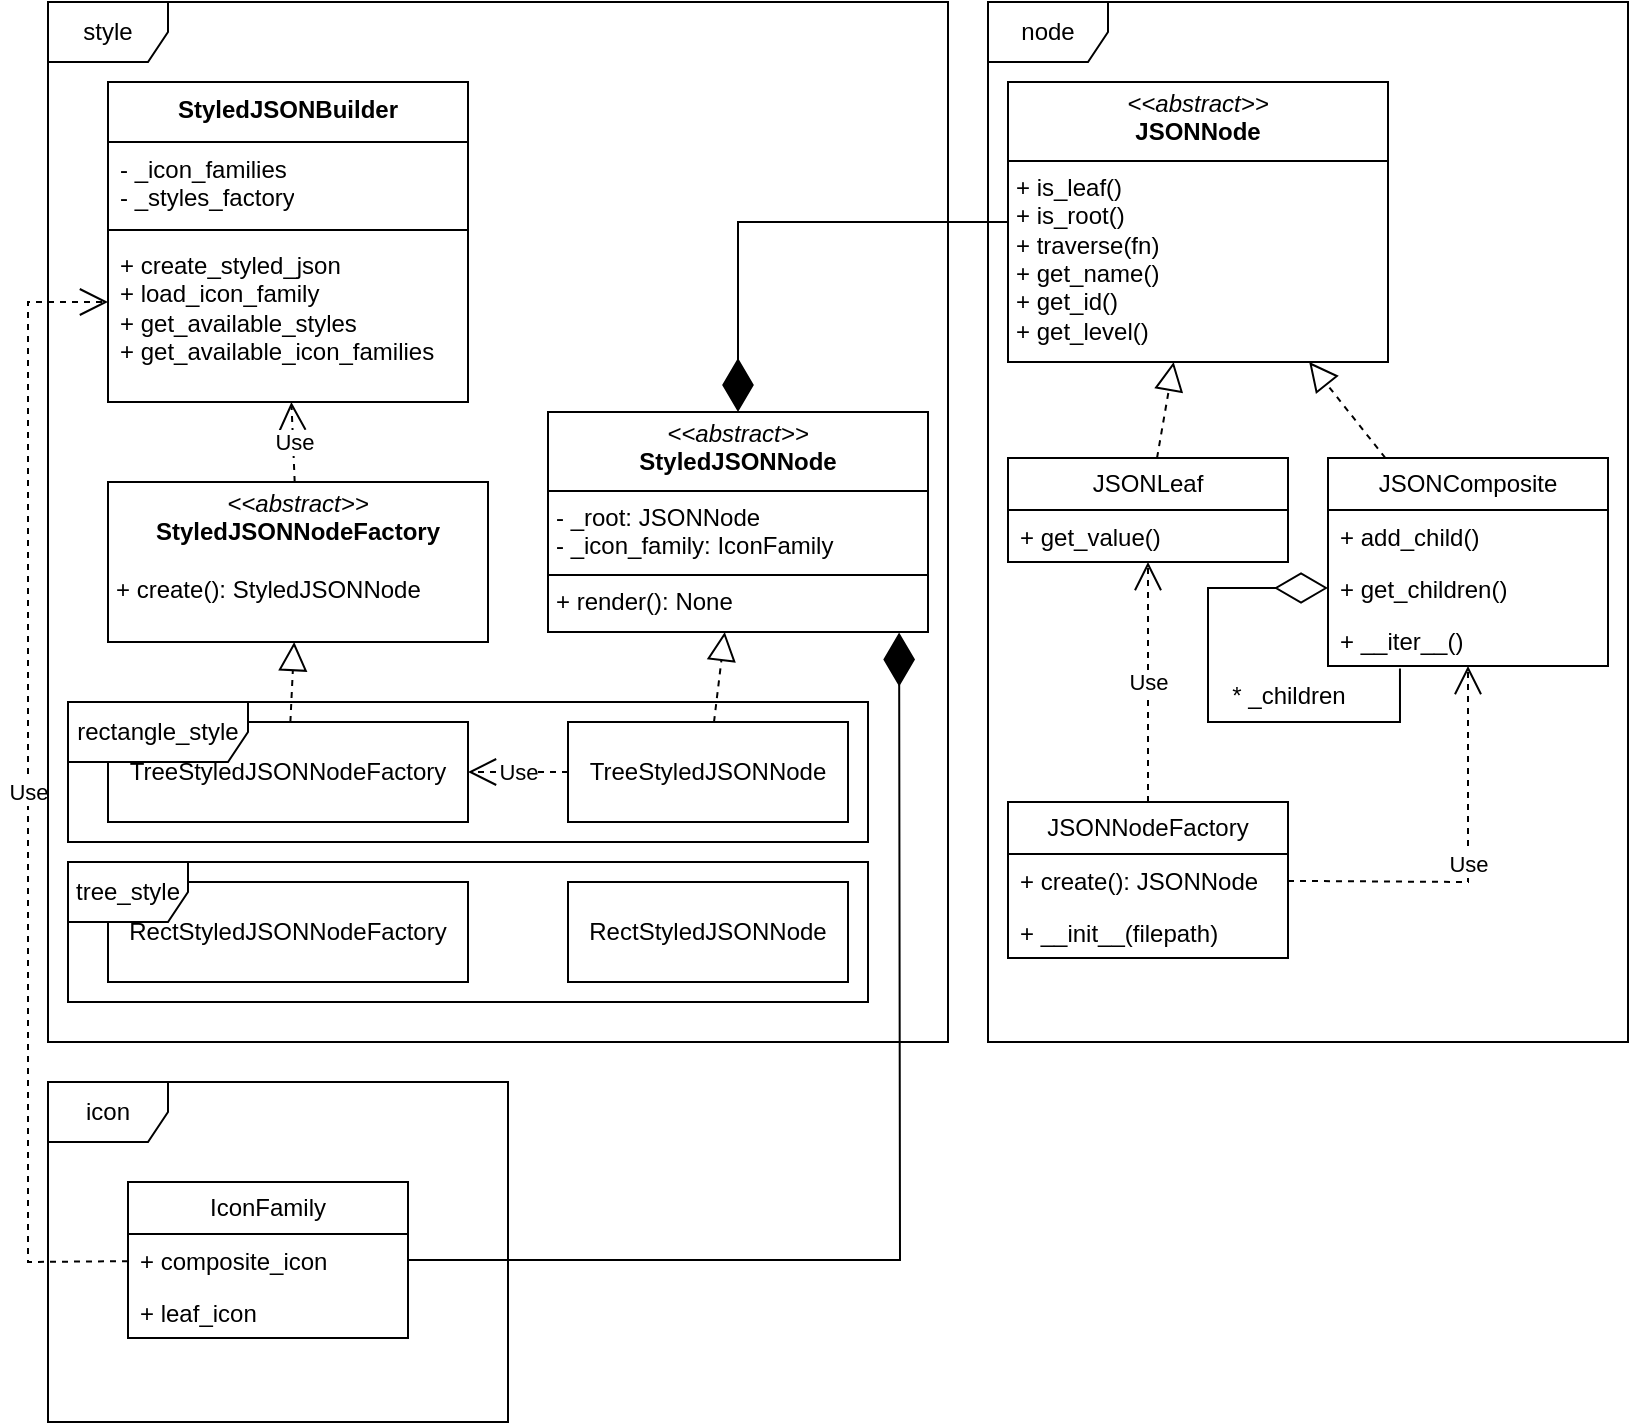 <mxfile version="24.2.5" type="device">
  <diagram name="第 1 页" id="dd8Ief-eSnG62RRitFIg">
    <mxGraphModel dx="1050" dy="621" grid="1" gridSize="10" guides="1" tooltips="1" connect="1" arrows="1" fold="1" page="1" pageScale="1" pageWidth="827" pageHeight="1169" math="0" shadow="0">
      <root>
        <mxCell id="0" />
        <mxCell id="1" parent="0" />
        <mxCell id="xlBUhAOjgUUv_5dzLIww-1" value="&lt;p style=&quot;margin:0px;margin-top:4px;text-align:center;&quot;&gt;&lt;i&gt;&amp;lt;&amp;lt;abstract&amp;gt;&amp;gt;&lt;/i&gt;&lt;br&gt;&lt;b&gt;StyledJSONNode&lt;/b&gt;&lt;/p&gt;&lt;hr size=&quot;1&quot; style=&quot;border-style:solid;&quot;&gt;&lt;p style=&quot;margin:0px;margin-left:4px;&quot;&gt;- _root: JSONNode&lt;br&gt;- _icon_family: IconFamily&lt;/p&gt;&lt;hr size=&quot;1&quot; style=&quot;border-style:solid;&quot;&gt;&lt;p style=&quot;margin:0px;margin-left:4px;&quot;&gt;+ render(): None&lt;br&gt;&lt;/p&gt;" style="verticalAlign=top;align=left;overflow=fill;html=1;whiteSpace=wrap;" vertex="1" parent="1">
          <mxGeometry x="280" y="215" width="190" height="110" as="geometry" />
        </mxCell>
        <mxCell id="xlBUhAOjgUUv_5dzLIww-2" value="&lt;p style=&quot;margin:0px;margin-top:4px;text-align:center;&quot;&gt;&lt;i&gt;&amp;lt;&amp;lt;abstract&amp;gt;&amp;gt;&lt;/i&gt;&lt;br&gt;&lt;b&gt;StyledJSONNodeFactory&lt;/b&gt;&lt;/p&gt;&lt;p style=&quot;margin:0px;margin-left:4px;&quot;&gt;&lt;/p&gt;&lt;p style=&quot;margin:0px;margin-left:4px;&quot;&gt;&lt;br&gt;&lt;/p&gt;&lt;p style=&quot;margin:0px;margin-left:4px;&quot;&gt;+ create(): StyledJSONNode&lt;br&gt;&lt;/p&gt;" style="verticalAlign=top;align=left;overflow=fill;html=1;whiteSpace=wrap;" vertex="1" parent="1">
          <mxGeometry x="60" y="250" width="190" height="80" as="geometry" />
        </mxCell>
        <mxCell id="xlBUhAOjgUUv_5dzLIww-7" value="TreeStyledJSONNode" style="html=1;whiteSpace=wrap;" vertex="1" parent="1">
          <mxGeometry x="290" y="370" width="140" height="50" as="geometry" />
        </mxCell>
        <mxCell id="xlBUhAOjgUUv_5dzLIww-8" value="RectStyledJSONNode" style="html=1;whiteSpace=wrap;" vertex="1" parent="1">
          <mxGeometry x="290" y="450" width="140" height="50" as="geometry" />
        </mxCell>
        <mxCell id="xlBUhAOjgUUv_5dzLIww-9" value="TreeStyledJSONNodeFactory" style="html=1;whiteSpace=wrap;" vertex="1" parent="1">
          <mxGeometry x="60" y="370" width="180" height="50" as="geometry" />
        </mxCell>
        <mxCell id="xlBUhAOjgUUv_5dzLIww-10" value="RectStyledJSONNodeFactory" style="html=1;whiteSpace=wrap;" vertex="1" parent="1">
          <mxGeometry x="60" y="450" width="180" height="50" as="geometry" />
        </mxCell>
        <mxCell id="xlBUhAOjgUUv_5dzLIww-11" style="edgeStyle=orthogonalEdgeStyle;rounded=0;orthogonalLoop=1;jettySize=auto;html=1;exitX=0.5;exitY=1;exitDx=0;exitDy=0;" edge="1" parent="1" source="xlBUhAOjgUUv_5dzLIww-2" target="xlBUhAOjgUUv_5dzLIww-2">
          <mxGeometry relative="1" as="geometry" />
        </mxCell>
        <mxCell id="xlBUhAOjgUUv_5dzLIww-16" value="StyledJSONBuilder" style="swimlane;fontStyle=1;align=center;verticalAlign=top;childLayout=stackLayout;horizontal=1;startSize=30;horizontalStack=0;resizeParent=1;resizeParentMax=0;resizeLast=0;collapsible=1;marginBottom=0;whiteSpace=wrap;html=1;" vertex="1" parent="1">
          <mxGeometry x="60" y="50" width="180" height="160" as="geometry" />
        </mxCell>
        <mxCell id="xlBUhAOjgUUv_5dzLIww-17" value="- _icon_families&lt;div&gt;- _styles_factory&lt;/div&gt;" style="text;strokeColor=none;fillColor=none;align=left;verticalAlign=top;spacingLeft=4;spacingRight=4;overflow=hidden;rotatable=0;points=[[0,0.5],[1,0.5]];portConstraint=eastwest;whiteSpace=wrap;html=1;" vertex="1" parent="xlBUhAOjgUUv_5dzLIww-16">
          <mxGeometry y="30" width="180" height="40" as="geometry" />
        </mxCell>
        <mxCell id="xlBUhAOjgUUv_5dzLIww-18" value="" style="line;strokeWidth=1;fillColor=none;align=left;verticalAlign=middle;spacingTop=-1;spacingLeft=3;spacingRight=3;rotatable=0;labelPosition=right;points=[];portConstraint=eastwest;strokeColor=inherit;" vertex="1" parent="xlBUhAOjgUUv_5dzLIww-16">
          <mxGeometry y="70" width="180" height="8" as="geometry" />
        </mxCell>
        <mxCell id="xlBUhAOjgUUv_5dzLIww-19" value="+ create_styled_json&lt;div&gt;+ load_icon_family&lt;/div&gt;&lt;div&gt;+ get_available_styles&lt;/div&gt;&lt;div&gt;+ get_available_icon_families&lt;/div&gt;" style="text;strokeColor=none;fillColor=none;align=left;verticalAlign=top;spacingLeft=4;spacingRight=4;overflow=hidden;rotatable=0;points=[[0,0.5],[1,0.5]];portConstraint=eastwest;whiteSpace=wrap;html=1;" vertex="1" parent="xlBUhAOjgUUv_5dzLIww-16">
          <mxGeometry y="78" width="180" height="82" as="geometry" />
        </mxCell>
        <mxCell id="xlBUhAOjgUUv_5dzLIww-20" value="IconFamily" style="swimlane;fontStyle=0;childLayout=stackLayout;horizontal=1;startSize=26;fillColor=none;horizontalStack=0;resizeParent=1;resizeParentMax=0;resizeLast=0;collapsible=1;marginBottom=0;whiteSpace=wrap;html=1;" vertex="1" parent="1">
          <mxGeometry x="70" y="600" width="140" height="78" as="geometry" />
        </mxCell>
        <mxCell id="xlBUhAOjgUUv_5dzLIww-22" value="+ composite_icon" style="text;strokeColor=none;fillColor=none;align=left;verticalAlign=top;spacingLeft=4;spacingRight=4;overflow=hidden;rotatable=0;points=[[0,0.5],[1,0.5]];portConstraint=eastwest;whiteSpace=wrap;html=1;" vertex="1" parent="xlBUhAOjgUUv_5dzLIww-20">
          <mxGeometry y="26" width="140" height="26" as="geometry" />
        </mxCell>
        <mxCell id="xlBUhAOjgUUv_5dzLIww-23" value="+ leaf_icon" style="text;strokeColor=none;fillColor=none;align=left;verticalAlign=top;spacingLeft=4;spacingRight=4;overflow=hidden;rotatable=0;points=[[0,0.5],[1,0.5]];portConstraint=eastwest;whiteSpace=wrap;html=1;" vertex="1" parent="xlBUhAOjgUUv_5dzLIww-20">
          <mxGeometry y="52" width="140" height="26" as="geometry" />
        </mxCell>
        <mxCell id="xlBUhAOjgUUv_5dzLIww-28" value="&lt;p style=&quot;margin:0px;margin-top:4px;text-align:center;&quot;&gt;&lt;i&gt;&amp;lt;&amp;lt;abstract&amp;gt;&amp;gt;&lt;/i&gt;&lt;br&gt;&lt;b&gt;JSONNode&lt;/b&gt;&lt;/p&gt;&lt;hr size=&quot;1&quot; style=&quot;border-style:solid;&quot;&gt;&lt;p style=&quot;margin:0px;margin-left:4px;&quot;&gt;&lt;span style=&quot;background-color: initial;&quot;&gt;+ is_leaf()&lt;/span&gt;&lt;/p&gt;&lt;p style=&quot;margin:0px;margin-left:4px;&quot;&gt;+ is_root()&lt;/p&gt;&lt;p style=&quot;margin:0px;margin-left:4px;&quot;&gt;+ traverse(fn)&lt;/p&gt;&lt;p style=&quot;margin:0px;margin-left:4px;&quot;&gt;+ get_name()&lt;/p&gt;&lt;p style=&quot;margin:0px;margin-left:4px;&quot;&gt;+ get_id()&lt;/p&gt;&lt;p style=&quot;margin:0px;margin-left:4px;&quot;&gt;+ get_level()&lt;/p&gt;&lt;p style=&quot;margin:0px;margin-left:4px;&quot;&gt;&lt;br&gt;&lt;/p&gt;" style="verticalAlign=top;align=left;overflow=fill;html=1;whiteSpace=wrap;" vertex="1" parent="1">
          <mxGeometry x="510" y="50" width="190" height="140" as="geometry" />
        </mxCell>
        <mxCell id="xlBUhAOjgUUv_5dzLIww-29" value="JSONComposite" style="swimlane;fontStyle=0;childLayout=stackLayout;horizontal=1;startSize=26;fillColor=none;horizontalStack=0;resizeParent=1;resizeParentMax=0;resizeLast=0;collapsible=1;marginBottom=0;whiteSpace=wrap;html=1;" vertex="1" parent="1">
          <mxGeometry x="670" y="238" width="140" height="104" as="geometry" />
        </mxCell>
        <mxCell id="xlBUhAOjgUUv_5dzLIww-30" value="+ add_child()" style="text;strokeColor=none;fillColor=none;align=left;verticalAlign=top;spacingLeft=4;spacingRight=4;overflow=hidden;rotatable=0;points=[[0,0.5],[1,0.5]];portConstraint=eastwest;whiteSpace=wrap;html=1;" vertex="1" parent="xlBUhAOjgUUv_5dzLIww-29">
          <mxGeometry y="26" width="140" height="26" as="geometry" />
        </mxCell>
        <mxCell id="xlBUhAOjgUUv_5dzLIww-31" value="+ get_children()" style="text;strokeColor=none;fillColor=none;align=left;verticalAlign=top;spacingLeft=4;spacingRight=4;overflow=hidden;rotatable=0;points=[[0,0.5],[1,0.5]];portConstraint=eastwest;whiteSpace=wrap;html=1;" vertex="1" parent="xlBUhAOjgUUv_5dzLIww-29">
          <mxGeometry y="52" width="140" height="26" as="geometry" />
        </mxCell>
        <mxCell id="xlBUhAOjgUUv_5dzLIww-32" value="+ __iter__()" style="text;strokeColor=none;fillColor=none;align=left;verticalAlign=top;spacingLeft=4;spacingRight=4;overflow=hidden;rotatable=0;points=[[0,0.5],[1,0.5]];portConstraint=eastwest;whiteSpace=wrap;html=1;" vertex="1" parent="xlBUhAOjgUUv_5dzLIww-29">
          <mxGeometry y="78" width="140" height="26" as="geometry" />
        </mxCell>
        <mxCell id="xlBUhAOjgUUv_5dzLIww-40" value="" style="endArrow=diamondThin;endFill=0;endSize=24;html=1;rounded=0;exitX=0.257;exitY=1.046;exitDx=0;exitDy=0;exitPerimeter=0;entryX=0;entryY=0.5;entryDx=0;entryDy=0;" edge="1" parent="xlBUhAOjgUUv_5dzLIww-29" source="xlBUhAOjgUUv_5dzLIww-32" target="xlBUhAOjgUUv_5dzLIww-31">
          <mxGeometry width="160" relative="1" as="geometry">
            <mxPoint x="130" y="-98" as="sourcePoint" />
            <mxPoint x="-170" y="82" as="targetPoint" />
            <Array as="points">
              <mxPoint x="36" y="132" />
              <mxPoint x="-60" y="132" />
              <mxPoint x="-60" y="65" />
            </Array>
          </mxGeometry>
        </mxCell>
        <mxCell id="xlBUhAOjgUUv_5dzLIww-34" value="JSONLeaf" style="swimlane;fontStyle=0;childLayout=stackLayout;horizontal=1;startSize=26;fillColor=none;horizontalStack=0;resizeParent=1;resizeParentMax=0;resizeLast=0;collapsible=1;marginBottom=0;whiteSpace=wrap;html=1;" vertex="1" parent="1">
          <mxGeometry x="510" y="238" width="140" height="52" as="geometry" />
        </mxCell>
        <mxCell id="xlBUhAOjgUUv_5dzLIww-35" value="+ get_value()" style="text;strokeColor=none;fillColor=none;align=left;verticalAlign=top;spacingLeft=4;spacingRight=4;overflow=hidden;rotatable=0;points=[[0,0.5],[1,0.5]];portConstraint=eastwest;whiteSpace=wrap;html=1;" vertex="1" parent="xlBUhAOjgUUv_5dzLIww-34">
          <mxGeometry y="26" width="140" height="26" as="geometry" />
        </mxCell>
        <mxCell id="xlBUhAOjgUUv_5dzLIww-38" value="" style="endArrow=block;dashed=1;endFill=0;endSize=12;html=1;rounded=0;" edge="1" parent="1" source="xlBUhAOjgUUv_5dzLIww-34" target="xlBUhAOjgUUv_5dzLIww-28">
          <mxGeometry width="160" relative="1" as="geometry">
            <mxPoint x="340" y="320" as="sourcePoint" />
            <mxPoint x="500" y="320" as="targetPoint" />
          </mxGeometry>
        </mxCell>
        <mxCell id="xlBUhAOjgUUv_5dzLIww-39" value="" style="endArrow=block;dashed=1;endFill=0;endSize=12;html=1;rounded=0;" edge="1" parent="1" source="xlBUhAOjgUUv_5dzLIww-29" target="xlBUhAOjgUUv_5dzLIww-28">
          <mxGeometry width="160" relative="1" as="geometry">
            <mxPoint x="340" y="320" as="sourcePoint" />
            <mxPoint x="500" y="320" as="targetPoint" />
          </mxGeometry>
        </mxCell>
        <mxCell id="xlBUhAOjgUUv_5dzLIww-41" value="* _children" style="text;html=1;align=center;verticalAlign=middle;resizable=0;points=[];autosize=1;strokeColor=none;fillColor=none;" vertex="1" parent="1">
          <mxGeometry x="610" y="342" width="80" height="30" as="geometry" />
        </mxCell>
        <mxCell id="xlBUhAOjgUUv_5dzLIww-42" value="JSONNodeFactory" style="swimlane;fontStyle=0;childLayout=stackLayout;horizontal=1;startSize=26;fillColor=none;horizontalStack=0;resizeParent=1;resizeParentMax=0;resizeLast=0;collapsible=1;marginBottom=0;whiteSpace=wrap;html=1;" vertex="1" parent="1">
          <mxGeometry x="510" y="410" width="140" height="78" as="geometry" />
        </mxCell>
        <mxCell id="xlBUhAOjgUUv_5dzLIww-44" value="+ create(): JSONNode" style="text;strokeColor=none;fillColor=none;align=left;verticalAlign=top;spacingLeft=4;spacingRight=4;overflow=hidden;rotatable=0;points=[[0,0.5],[1,0.5]];portConstraint=eastwest;whiteSpace=wrap;html=1;" vertex="1" parent="xlBUhAOjgUUv_5dzLIww-42">
          <mxGeometry y="26" width="140" height="26" as="geometry" />
        </mxCell>
        <mxCell id="xlBUhAOjgUUv_5dzLIww-43" value="+ __init__(filepath)" style="text;strokeColor=none;fillColor=none;align=left;verticalAlign=top;spacingLeft=4;spacingRight=4;overflow=hidden;rotatable=0;points=[[0,0.5],[1,0.5]];portConstraint=eastwest;whiteSpace=wrap;html=1;" vertex="1" parent="xlBUhAOjgUUv_5dzLIww-42">
          <mxGeometry y="52" width="140" height="26" as="geometry" />
        </mxCell>
        <mxCell id="xlBUhAOjgUUv_5dzLIww-46" value="Use" style="endArrow=open;endSize=12;dashed=1;html=1;rounded=0;" edge="1" parent="1" source="xlBUhAOjgUUv_5dzLIww-42" target="xlBUhAOjgUUv_5dzLIww-35">
          <mxGeometry width="160" relative="1" as="geometry">
            <mxPoint x="340" y="320" as="sourcePoint" />
            <mxPoint x="500" y="320" as="targetPoint" />
          </mxGeometry>
        </mxCell>
        <mxCell id="xlBUhAOjgUUv_5dzLIww-47" value="Use" style="endArrow=open;endSize=12;dashed=1;html=1;rounded=0;" edge="1" parent="1" source="xlBUhAOjgUUv_5dzLIww-42" target="xlBUhAOjgUUv_5dzLIww-32">
          <mxGeometry width="160" relative="1" as="geometry">
            <mxPoint x="340" y="320" as="sourcePoint" />
            <mxPoint x="500" y="320" as="targetPoint" />
            <Array as="points">
              <mxPoint x="740" y="450" />
            </Array>
          </mxGeometry>
        </mxCell>
        <mxCell id="xlBUhAOjgUUv_5dzLIww-48" value="node" style="shape=umlFrame;whiteSpace=wrap;html=1;pointerEvents=0;" vertex="1" parent="1">
          <mxGeometry x="500" y="10" width="320" height="520" as="geometry" />
        </mxCell>
        <mxCell id="xlBUhAOjgUUv_5dzLIww-49" value="" style="endArrow=block;dashed=1;endFill=0;endSize=12;html=1;rounded=0;" edge="1" parent="1" source="xlBUhAOjgUUv_5dzLIww-9" target="xlBUhAOjgUUv_5dzLIww-2">
          <mxGeometry width="160" relative="1" as="geometry">
            <mxPoint x="340" y="250" as="sourcePoint" />
            <mxPoint x="500" y="250" as="targetPoint" />
          </mxGeometry>
        </mxCell>
        <mxCell id="xlBUhAOjgUUv_5dzLIww-50" value="" style="endArrow=block;dashed=1;endFill=0;endSize=12;html=1;rounded=0;" edge="1" parent="1" source="xlBUhAOjgUUv_5dzLIww-7" target="xlBUhAOjgUUv_5dzLIww-1">
          <mxGeometry width="160" relative="1" as="geometry">
            <mxPoint x="340" y="250" as="sourcePoint" />
            <mxPoint x="500" y="250" as="targetPoint" />
          </mxGeometry>
        </mxCell>
        <mxCell id="xlBUhAOjgUUv_5dzLIww-51" value="Use" style="endArrow=open;endSize=12;dashed=1;html=1;rounded=0;" edge="1" parent="1" source="xlBUhAOjgUUv_5dzLIww-2" target="xlBUhAOjgUUv_5dzLIww-19">
          <mxGeometry width="160" relative="1" as="geometry">
            <mxPoint x="340" y="250" as="sourcePoint" />
            <mxPoint x="500" y="250" as="targetPoint" />
          </mxGeometry>
        </mxCell>
        <mxCell id="xlBUhAOjgUUv_5dzLIww-53" value="Use" style="endArrow=open;endSize=12;dashed=1;html=1;rounded=0;" edge="1" parent="1" source="xlBUhAOjgUUv_5dzLIww-7" target="xlBUhAOjgUUv_5dzLIww-9">
          <mxGeometry width="160" relative="1" as="geometry">
            <mxPoint x="340" y="220" as="sourcePoint" />
            <mxPoint x="500" y="220" as="targetPoint" />
          </mxGeometry>
        </mxCell>
        <mxCell id="xlBUhAOjgUUv_5dzLIww-54" value="" style="endArrow=diamondThin;endFill=1;endSize=24;html=1;rounded=0;" edge="1" parent="1" source="xlBUhAOjgUUv_5dzLIww-28" target="xlBUhAOjgUUv_5dzLIww-1">
          <mxGeometry width="160" relative="1" as="geometry">
            <mxPoint x="480" y="50" as="sourcePoint" />
            <mxPoint x="420" y="367" as="targetPoint" />
            <Array as="points">
              <mxPoint x="375" y="120" />
            </Array>
          </mxGeometry>
        </mxCell>
        <mxCell id="xlBUhAOjgUUv_5dzLIww-55" value="Use" style="endArrow=open;endSize=12;dashed=1;html=1;rounded=0;" edge="1" parent="1" source="xlBUhAOjgUUv_5dzLIww-20">
          <mxGeometry width="160" relative="1" as="geometry">
            <mxPoint x="310" y="340" as="sourcePoint" />
            <mxPoint x="60" y="160" as="targetPoint" />
            <Array as="points">
              <mxPoint x="20" y="640" />
              <mxPoint x="20" y="160" />
            </Array>
          </mxGeometry>
        </mxCell>
        <mxCell id="xlBUhAOjgUUv_5dzLIww-56" value="" style="endArrow=diamondThin;endFill=1;endSize=24;html=1;rounded=0;entryX=0.924;entryY=1.002;entryDx=0;entryDy=0;entryPerimeter=0;" edge="1" parent="1" source="xlBUhAOjgUUv_5dzLIww-22" target="xlBUhAOjgUUv_5dzLIww-1">
          <mxGeometry width="160" relative="1" as="geometry">
            <mxPoint x="310" y="340" as="sourcePoint" />
            <mxPoint x="470" y="340" as="targetPoint" />
            <Array as="points">
              <mxPoint x="456" y="639" />
            </Array>
          </mxGeometry>
        </mxCell>
        <mxCell id="xlBUhAOjgUUv_5dzLIww-57" value="style" style="shape=umlFrame;whiteSpace=wrap;html=1;pointerEvents=0;" vertex="1" parent="1">
          <mxGeometry x="30" y="10" width="450" height="520" as="geometry" />
        </mxCell>
        <mxCell id="xlBUhAOjgUUv_5dzLIww-61" value="rectangle_style" style="shape=umlFrame;whiteSpace=wrap;html=1;pointerEvents=0;width=90;height=30;" vertex="1" parent="1">
          <mxGeometry x="40" y="360" width="400" height="70" as="geometry" />
        </mxCell>
        <mxCell id="xlBUhAOjgUUv_5dzLIww-62" value="tree_style" style="shape=umlFrame;whiteSpace=wrap;html=1;pointerEvents=0;" vertex="1" parent="1">
          <mxGeometry x="40" y="440" width="400" height="70" as="geometry" />
        </mxCell>
        <mxCell id="xlBUhAOjgUUv_5dzLIww-63" value="icon" style="shape=umlFrame;whiteSpace=wrap;html=1;pointerEvents=0;" vertex="1" parent="1">
          <mxGeometry x="30" y="550" width="230" height="170" as="geometry" />
        </mxCell>
      </root>
    </mxGraphModel>
  </diagram>
</mxfile>
